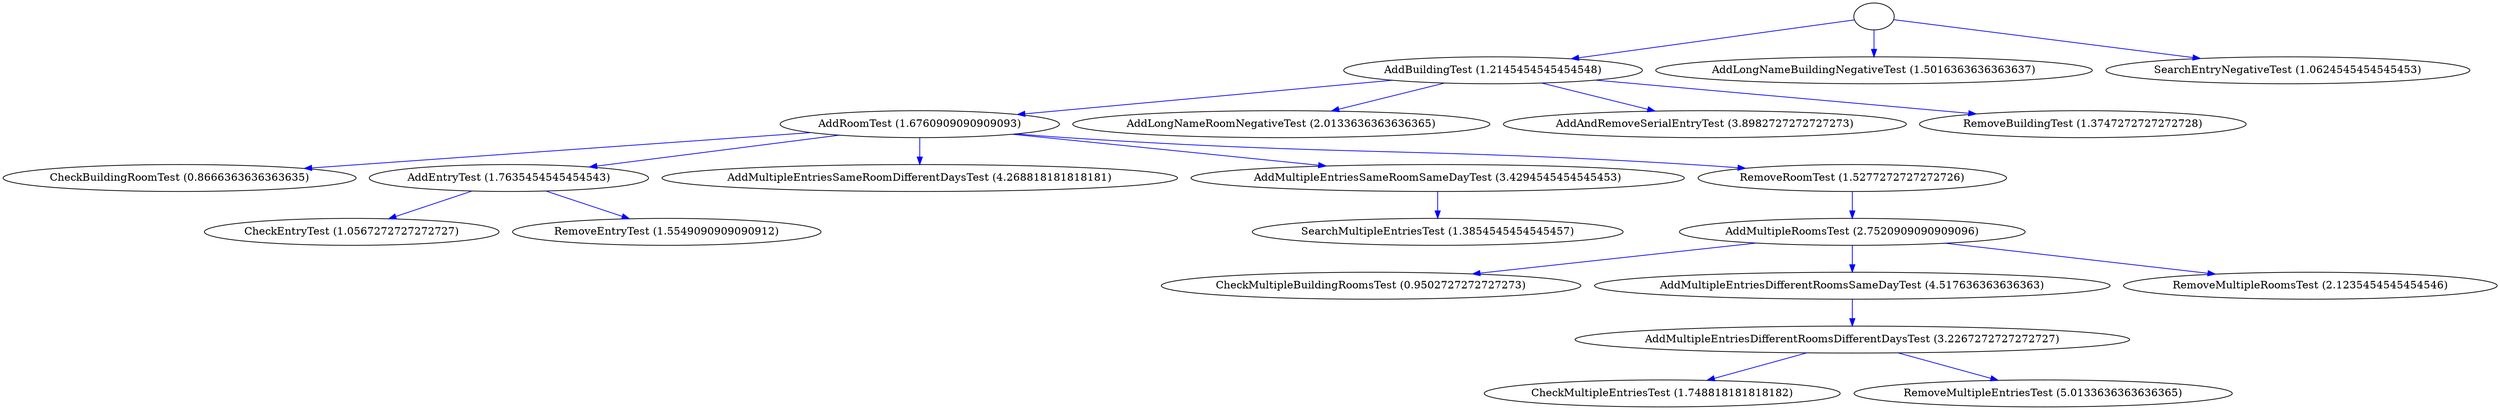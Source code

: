 strict digraph G {
root_925284253 [ label="" color = "black" ];
AddBuildingTest_1834264394 [ label="AddBuildingTest (1.2145454545454548)" ];
AddLongNameBuildingNegativeTest_1731906177 [ label="AddLongNameBuildingNegativeTest (1.5016363636363637)" ];
SearchEntryNegativeTest_1307059155 [ label="SearchEntryNegativeTest (1.0624545454545453)" ];
AddRoomTest_699624521 [ label="AddRoomTest (1.6760909090909093)" ];
AddLongNameRoomNegativeTest_761461614 [ label="AddLongNameRoomNegativeTest (2.0133636363636365)" ];
AddAndRemoveSerialEntryTest_1630456884 [ label="AddAndRemoveSerialEntryTest (3.8982727272727273)" ];
RemoveBuildingTest_828410977 [ label="RemoveBuildingTest (1.3747272727272728)" ];
CheckBuildingRoomTest_1444345278 [ label="CheckBuildingRoomTest (0.8666363636363635)" ];
AddEntryTest_2090453015 [ label="AddEntryTest (1.7635454545454543)" ];
AddMultipleEntriesSameRoomDifferentDaysTest_1886580783 [ label="AddMultipleEntriesSameRoomDifferentDaysTest (4.268818181818181)" ];
AddMultipleEntriesSameRoomSameDayTest_1440400566 [ label="AddMultipleEntriesSameRoomSameDayTest (3.4294545454545453)" ];
RemoveRoomTest_434820572 [ label="RemoveRoomTest (1.5277272727272726)" ];
CheckEntryTest_1212149297 [ label="CheckEntryTest (1.0567272727272727)" ];
RemoveEntryTest_1660209905 [ label="RemoveEntryTest (1.5549090909090912)" ];
SearchMultipleEntriesTest_1873692203 [ label="SearchMultipleEntriesTest (1.3854545454545457)" ];
AddMultipleRoomsTest_1746373192 [ label="AddMultipleRoomsTest (2.7520909090909096)" ];
CheckMultipleBuildingRoomsTest_1612931000 [ label="CheckMultipleBuildingRoomsTest (0.9502727272727273)" ];
AddMultipleEntriesDifferentRoomsSameDayTest_452135901 [ label="AddMultipleEntriesDifferentRoomsSameDayTest (4.517636363636363)" ];
RemoveMultipleRoomsTest_132328043 [ label="RemoveMultipleRoomsTest (2.1235454545454546)" ];
AddMultipleEntriesDifferentRoomsDifferentDaysTest_152803337 [ label="AddMultipleEntriesDifferentRoomsDifferentDaysTest (3.2267272727272727)" ];
CheckMultipleEntriesTest_1039864144 [ label="CheckMultipleEntriesTest (1.748818181818182)" ];
RemoveMultipleEntriesTest_610692243 [ label="RemoveMultipleEntriesTest (5.0133636363636365)" ];
  root_925284253 -> AddBuildingTest_1834264394 [ label="" color="blue" ];
  root_925284253 -> AddLongNameBuildingNegativeTest_1731906177 [ label="" color="blue" ];
  root_925284253 -> SearchEntryNegativeTest_1307059155 [ label="" color="blue" ];
  AddBuildingTest_1834264394 -> AddRoomTest_699624521 [ label="" color="blue" ];
  AddBuildingTest_1834264394 -> AddLongNameRoomNegativeTest_761461614 [ label="" color="blue" ];
  AddBuildingTest_1834264394 -> AddAndRemoveSerialEntryTest_1630456884 [ label="" color="blue" ];
  AddBuildingTest_1834264394 -> RemoveBuildingTest_828410977 [ label="" color="blue" ];
  AddRoomTest_699624521 -> CheckBuildingRoomTest_1444345278 [ label="" color="blue" ];
  AddRoomTest_699624521 -> AddEntryTest_2090453015 [ label="" color="blue" ];
  AddRoomTest_699624521 -> AddMultipleEntriesSameRoomDifferentDaysTest_1886580783 [ label="" color="blue" ];
  AddRoomTest_699624521 -> AddMultipleEntriesSameRoomSameDayTest_1440400566 [ label="" color="blue" ];
  AddRoomTest_699624521 -> RemoveRoomTest_434820572 [ label="" color="blue" ];
  AddEntryTest_2090453015 -> CheckEntryTest_1212149297 [ label="" color="blue" ];
  AddEntryTest_2090453015 -> RemoveEntryTest_1660209905 [ label="" color="blue" ];
  AddMultipleEntriesSameRoomSameDayTest_1440400566 -> SearchMultipleEntriesTest_1873692203 [ label="" color="blue" ];
  RemoveRoomTest_434820572 -> AddMultipleRoomsTest_1746373192 [ label="" color="blue" ];
  AddMultipleRoomsTest_1746373192 -> CheckMultipleBuildingRoomsTest_1612931000 [ label="" color="blue" ];
  AddMultipleRoomsTest_1746373192 -> AddMultipleEntriesDifferentRoomsSameDayTest_452135901 [ label="" color="blue" ];
  AddMultipleRoomsTest_1746373192 -> RemoveMultipleRoomsTest_132328043 [ label="" color="blue" ];
  AddMultipleEntriesDifferentRoomsSameDayTest_452135901 -> AddMultipleEntriesDifferentRoomsDifferentDaysTest_152803337 [ label="" color="blue" ];
  AddMultipleEntriesDifferentRoomsDifferentDaysTest_152803337 -> CheckMultipleEntriesTest_1039864144 [ label="" color="blue" ];
  AddMultipleEntriesDifferentRoomsDifferentDaysTest_152803337 -> RemoveMultipleEntriesTest_610692243 [ label="" color="blue" ];
}
